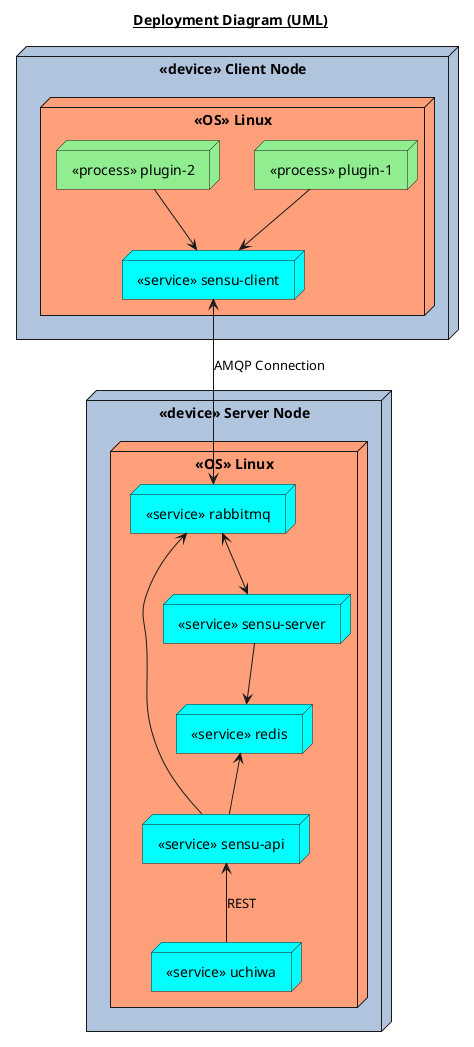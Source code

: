 @startuml
title __Deployment Diagram (UML)__

'left to right direction

node "<<device>> Server Node" as server #LightSteelBlue {
    node "<<OS>> Linux" as slinux #LightSalmon {
    
        node "<<service>> sensu-server" as ser #Aqua
        node "<<service>> sensu-api" as api #Aqua
        node "<<service>> uchiwa" as uch #Aqua
        node "<<service>> rabbitmq" as rab #Aqua
        node "<<service>> redis" as red #Aqua
    }
}

node "<<device>> Client Node" as client #LightSteelBlue {
    node "<<OS>> Linux" as clinux #LightSalmon {
        node "<<service>> sensu-client" as cli #Aqua
        node "<<process>> plugin-1" as p1 #lightgreen
        node "<<process>> plugin-2" as p2 #lightgreen
    }
}

p1 --> cli
p2 --> cli

uch -up-> api : REST
api -up-> red
api -up-> rab

cli <--> rab : AMQP Connection
rab <--> ser
ser --> red

@enduml
